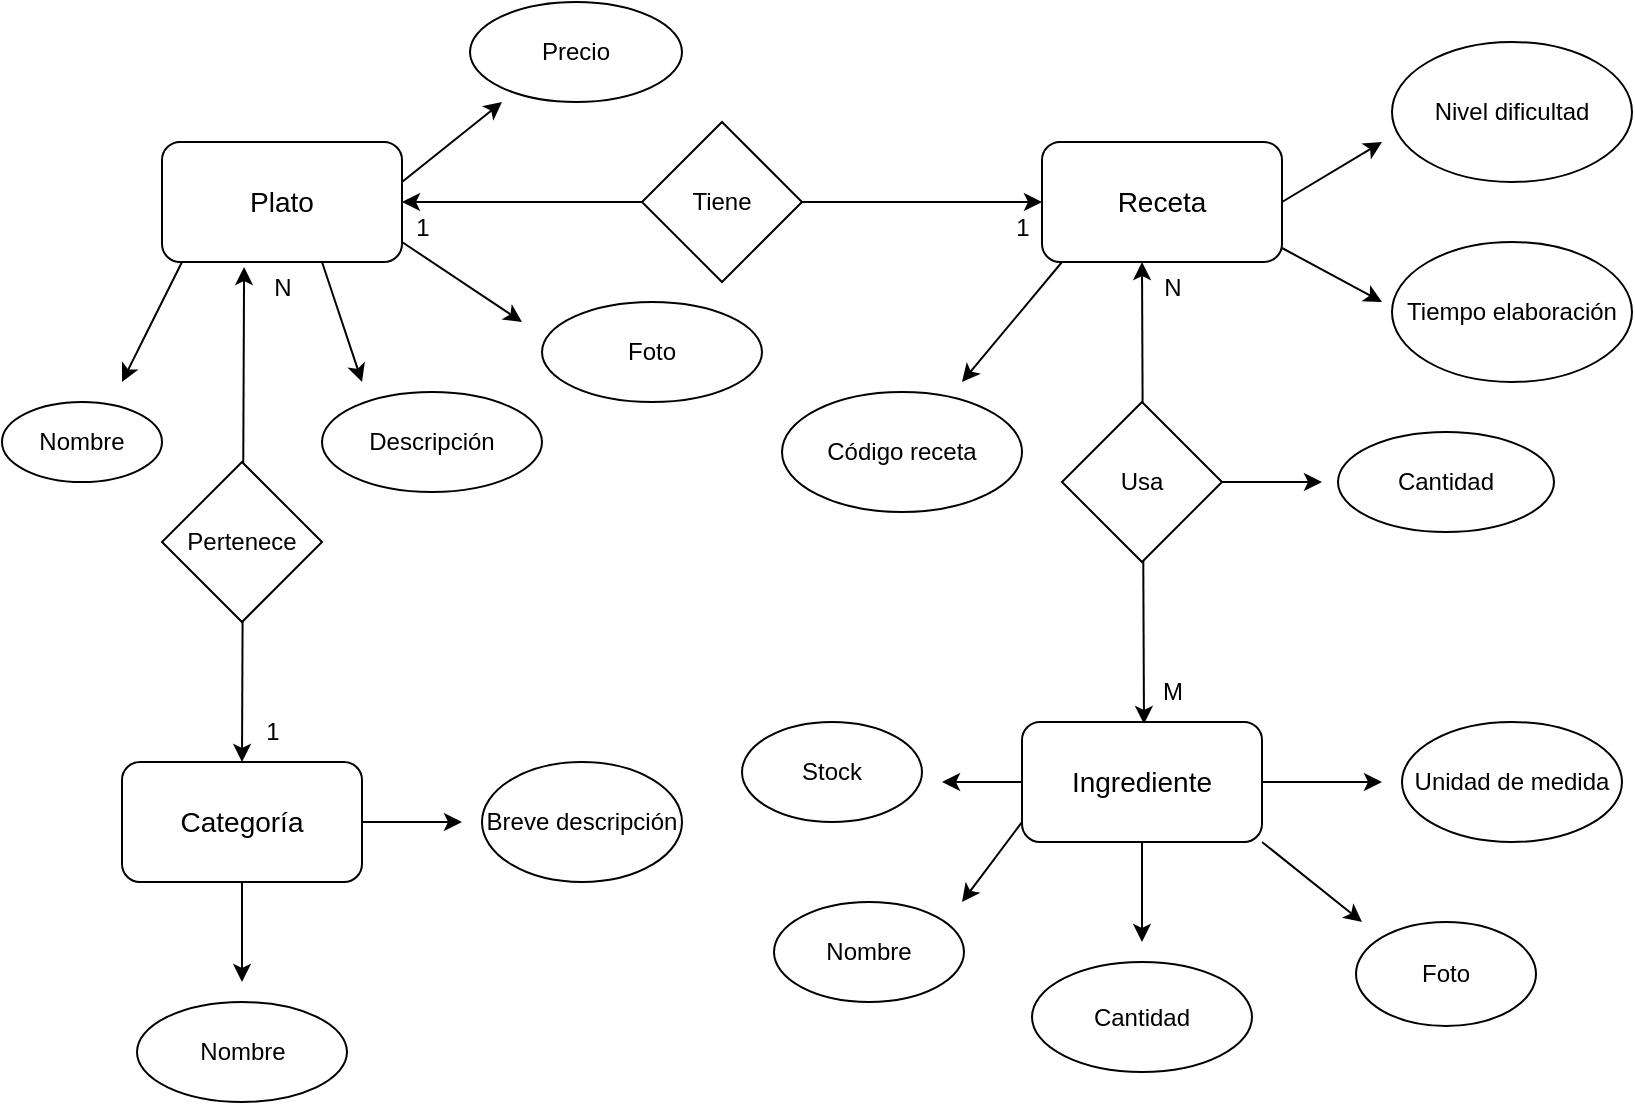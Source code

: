 <mxfile>
    <diagram id="jkbKoabyJfA7_CPRJs8c" name="Page-1">
        <mxGraphModel dx="920" dy="647" grid="1" gridSize="10" guides="1" tooltips="1" connect="1" arrows="1" fold="1" page="1" pageScale="1" pageWidth="827" pageHeight="1169" math="0" shadow="0">
            <root>
                <mxCell id="0"/>
                <mxCell id="1" parent="0"/>
                <mxCell id="2" value="&lt;font style=&quot;font-size: 14px;&quot;&gt;Plato&lt;/font&gt;" style="rounded=1;whiteSpace=wrap;html=1;" vertex="1" parent="1">
                    <mxGeometry x="140" y="90" width="120" height="60" as="geometry"/>
                </mxCell>
                <mxCell id="3" value="" style="endArrow=classic;html=1;" edge="1" parent="1">
                    <mxGeometry width="50" height="50" relative="1" as="geometry">
                        <mxPoint x="150" y="150" as="sourcePoint"/>
                        <mxPoint x="120" y="210" as="targetPoint"/>
                    </mxGeometry>
                </mxCell>
                <mxCell id="4" value="Nombre" style="ellipse;whiteSpace=wrap;html=1;" vertex="1" parent="1">
                    <mxGeometry x="60" y="220" width="80" height="40" as="geometry"/>
                </mxCell>
                <mxCell id="5" value="" style="endArrow=classic;html=1;" edge="1" parent="1">
                    <mxGeometry width="50" height="50" relative="1" as="geometry">
                        <mxPoint x="220" y="150" as="sourcePoint"/>
                        <mxPoint x="240" y="210" as="targetPoint"/>
                    </mxGeometry>
                </mxCell>
                <mxCell id="6" value="Descripción" style="ellipse;whiteSpace=wrap;html=1;" vertex="1" parent="1">
                    <mxGeometry x="220" y="215" width="110" height="50" as="geometry"/>
                </mxCell>
                <mxCell id="7" value="Foto" style="ellipse;whiteSpace=wrap;html=1;" vertex="1" parent="1">
                    <mxGeometry x="330" y="170" width="110" height="50" as="geometry"/>
                </mxCell>
                <mxCell id="8" value="" style="endArrow=classic;html=1;" edge="1" parent="1">
                    <mxGeometry width="50" height="50" relative="1" as="geometry">
                        <mxPoint x="260" y="140" as="sourcePoint"/>
                        <mxPoint x="320" y="180" as="targetPoint"/>
                    </mxGeometry>
                </mxCell>
                <mxCell id="9" value="" style="endArrow=classic;html=1;" edge="1" parent="1">
                    <mxGeometry width="50" height="50" relative="1" as="geometry">
                        <mxPoint x="260" y="110" as="sourcePoint"/>
                        <mxPoint x="310" y="70" as="targetPoint"/>
                    </mxGeometry>
                </mxCell>
                <mxCell id="10" value="Precio" style="ellipse;whiteSpace=wrap;html=1;" vertex="1" parent="1">
                    <mxGeometry x="294" y="20" width="106" height="50" as="geometry"/>
                </mxCell>
                <mxCell id="19" style="edgeStyle=none;html=1;exitX=1;exitY=0.5;exitDx=0;exitDy=0;" edge="1" parent="1" source="11">
                    <mxGeometry relative="1" as="geometry">
                        <mxPoint x="750" y="90" as="targetPoint"/>
                    </mxGeometry>
                </mxCell>
                <mxCell id="11" value="&lt;font style=&quot;font-size: 14px;&quot;&gt;Receta&lt;/font&gt;" style="rounded=1;whiteSpace=wrap;html=1;" vertex="1" parent="1">
                    <mxGeometry x="580" y="90" width="120" height="60" as="geometry"/>
                </mxCell>
                <mxCell id="13" value="" style="endArrow=classic;startArrow=classic;html=1;entryX=0;entryY=0.5;entryDx=0;entryDy=0;exitX=1;exitY=0.5;exitDx=0;exitDy=0;" edge="1" parent="1" source="2" target="11">
                    <mxGeometry width="50" height="50" relative="1" as="geometry">
                        <mxPoint x="336" y="119.5" as="sourcePoint"/>
                        <mxPoint x="560" y="120" as="targetPoint"/>
                    </mxGeometry>
                </mxCell>
                <mxCell id="14" value="" style="endArrow=classic;html=1;" edge="1" parent="1">
                    <mxGeometry width="50" height="50" relative="1" as="geometry">
                        <mxPoint x="590" y="150" as="sourcePoint"/>
                        <mxPoint x="540" y="210" as="targetPoint"/>
                    </mxGeometry>
                </mxCell>
                <mxCell id="15" value="Código receta" style="ellipse;whiteSpace=wrap;html=1;" vertex="1" parent="1">
                    <mxGeometry x="450" y="215" width="120" height="60" as="geometry"/>
                </mxCell>
                <mxCell id="16" value="Tiempo elaboración" style="ellipse;whiteSpace=wrap;html=1;" vertex="1" parent="1">
                    <mxGeometry x="755" y="140" width="120" height="70" as="geometry"/>
                </mxCell>
                <mxCell id="18" value="Nivel dificultad" style="ellipse;whiteSpace=wrap;html=1;" vertex="1" parent="1">
                    <mxGeometry x="755" y="40" width="120" height="70" as="geometry"/>
                </mxCell>
                <mxCell id="20" value="" style="endArrow=classic;startArrow=classic;html=1;exitX=0.033;exitY=1.033;exitDx=0;exitDy=0;exitPerimeter=0;" edge="1" parent="1" source="47">
                    <mxGeometry width="50" height="50" relative="1" as="geometry">
                        <mxPoint x="630" y="215" as="sourcePoint"/>
                        <mxPoint x="630" y="150" as="targetPoint"/>
                        <Array as="points"/>
                    </mxGeometry>
                </mxCell>
                <mxCell id="22" style="edgeStyle=none;html=1;exitX=0.5;exitY=1;exitDx=0;exitDy=0;" edge="1" parent="1" source="21">
                    <mxGeometry relative="1" as="geometry">
                        <mxPoint x="630" y="490" as="targetPoint"/>
                    </mxGeometry>
                </mxCell>
                <mxCell id="24" style="edgeStyle=none;html=1;exitX=1;exitY=0.5;exitDx=0;exitDy=0;" edge="1" parent="1" source="21">
                    <mxGeometry relative="1" as="geometry">
                        <mxPoint x="750" y="410" as="targetPoint"/>
                    </mxGeometry>
                </mxCell>
                <mxCell id="42" style="edgeStyle=none;html=1;exitX=1;exitY=1;exitDx=0;exitDy=0;" edge="1" parent="1" source="21">
                    <mxGeometry relative="1" as="geometry">
                        <mxPoint x="740" y="480" as="targetPoint"/>
                    </mxGeometry>
                </mxCell>
                <mxCell id="44" style="edgeStyle=none;html=1;" edge="1" parent="1" source="21">
                    <mxGeometry relative="1" as="geometry">
                        <mxPoint x="530" y="410" as="targetPoint"/>
                    </mxGeometry>
                </mxCell>
                <mxCell id="21" value="&lt;font style=&quot;font-size: 14px;&quot;&gt;Ingrediente&lt;/font&gt;" style="rounded=1;whiteSpace=wrap;html=1;" vertex="1" parent="1">
                    <mxGeometry x="570" y="380" width="120" height="60" as="geometry"/>
                </mxCell>
                <mxCell id="23" value="Cantidad" style="ellipse;whiteSpace=wrap;html=1;" vertex="1" parent="1">
                    <mxGeometry x="575" y="500" width="110" height="55" as="geometry"/>
                </mxCell>
                <mxCell id="25" value="Unidad de medida" style="ellipse;whiteSpace=wrap;html=1;" vertex="1" parent="1">
                    <mxGeometry x="760" y="380" width="110" height="60" as="geometry"/>
                </mxCell>
                <mxCell id="31" style="edgeStyle=none;html=1;" edge="1" parent="1" source="27">
                    <mxGeometry relative="1" as="geometry">
                        <mxPoint x="180" y="510" as="targetPoint"/>
                    </mxGeometry>
                </mxCell>
                <mxCell id="34" style="edgeStyle=none;html=1;" edge="1" parent="1" source="27">
                    <mxGeometry relative="1" as="geometry">
                        <mxPoint x="290" y="430" as="targetPoint"/>
                    </mxGeometry>
                </mxCell>
                <mxCell id="27" value="&lt;font style=&quot;font-size: 14px;&quot;&gt;Categoría&lt;/font&gt;" style="rounded=1;whiteSpace=wrap;html=1;" vertex="1" parent="1">
                    <mxGeometry x="120" y="400" width="120" height="60" as="geometry"/>
                </mxCell>
                <mxCell id="29" value="" style="endArrow=classic;startArrow=classic;html=1;exitX=0.5;exitY=0;exitDx=0;exitDy=0;entryX=0.342;entryY=1.042;entryDx=0;entryDy=0;entryPerimeter=0;" edge="1" parent="1" source="27" target="2">
                    <mxGeometry width="50" height="50" relative="1" as="geometry">
                        <mxPoint x="180" y="400" as="sourcePoint"/>
                        <mxPoint x="180" y="330" as="targetPoint"/>
                    </mxGeometry>
                </mxCell>
                <mxCell id="30" value="Pertenece" style="rhombus;whiteSpace=wrap;html=1;" vertex="1" parent="1">
                    <mxGeometry x="140" y="250" width="80" height="80" as="geometry"/>
                </mxCell>
                <mxCell id="32" value="Nombre" style="ellipse;whiteSpace=wrap;html=1;" vertex="1" parent="1">
                    <mxGeometry x="127.5" y="520" width="105" height="50" as="geometry"/>
                </mxCell>
                <mxCell id="35" value="Breve descripción" style="ellipse;whiteSpace=wrap;html=1;" vertex="1" parent="1">
                    <mxGeometry x="300" y="400" width="100" height="60" as="geometry"/>
                </mxCell>
                <mxCell id="36" value="1" style="text;html=1;align=center;verticalAlign=middle;resizable=0;points=[];autosize=1;strokeColor=none;fillColor=none;" vertex="1" parent="1">
                    <mxGeometry x="180" y="370" width="30" height="30" as="geometry"/>
                </mxCell>
                <mxCell id="37" value="N" style="text;html=1;align=center;verticalAlign=middle;resizable=0;points=[];autosize=1;strokeColor=none;fillColor=none;" vertex="1" parent="1">
                    <mxGeometry x="185" y="148" width="30" height="30" as="geometry"/>
                </mxCell>
                <mxCell id="38" value="1" style="text;html=1;align=center;verticalAlign=middle;resizable=0;points=[];autosize=1;strokeColor=none;fillColor=none;" vertex="1" parent="1">
                    <mxGeometry x="255" y="118" width="30" height="30" as="geometry"/>
                </mxCell>
                <mxCell id="39" value="1" style="text;html=1;align=center;verticalAlign=middle;resizable=0;points=[];autosize=1;strokeColor=none;fillColor=none;" vertex="1" parent="1">
                    <mxGeometry x="555" y="118" width="30" height="30" as="geometry"/>
                </mxCell>
                <mxCell id="40" value="" style="endArrow=classic;html=1;" edge="1" parent="1">
                    <mxGeometry width="50" height="50" relative="1" as="geometry">
                        <mxPoint x="570" y="430" as="sourcePoint"/>
                        <mxPoint x="540" y="470" as="targetPoint"/>
                    </mxGeometry>
                </mxCell>
                <mxCell id="41" value="Nombre" style="ellipse;whiteSpace=wrap;html=1;" vertex="1" parent="1">
                    <mxGeometry x="446" y="470" width="95" height="50" as="geometry"/>
                </mxCell>
                <mxCell id="43" value="Foto" style="ellipse;whiteSpace=wrap;html=1;" vertex="1" parent="1">
                    <mxGeometry x="737" y="480" width="90" height="52" as="geometry"/>
                </mxCell>
                <mxCell id="45" value="Stock" style="ellipse;whiteSpace=wrap;html=1;" vertex="1" parent="1">
                    <mxGeometry x="430" y="380" width="90" height="50" as="geometry"/>
                </mxCell>
                <mxCell id="46" value="N" style="text;html=1;align=center;verticalAlign=middle;resizable=0;points=[];autosize=1;strokeColor=none;fillColor=none;" vertex="1" parent="1">
                    <mxGeometry x="630" y="148" width="30" height="30" as="geometry"/>
                </mxCell>
                <mxCell id="47" value="M" style="text;html=1;align=center;verticalAlign=middle;resizable=0;points=[];autosize=1;strokeColor=none;fillColor=none;" vertex="1" parent="1">
                    <mxGeometry x="630" y="350" width="30" height="30" as="geometry"/>
                </mxCell>
                <mxCell id="48" value="Tiene" style="rhombus;whiteSpace=wrap;html=1;" vertex="1" parent="1">
                    <mxGeometry x="380" y="80" width="80" height="80" as="geometry"/>
                </mxCell>
                <mxCell id="52" style="edgeStyle=none;html=1;exitX=1;exitY=0.5;exitDx=0;exitDy=0;" edge="1" parent="1" source="51">
                    <mxGeometry relative="1" as="geometry">
                        <mxPoint x="720" y="260" as="targetPoint"/>
                    </mxGeometry>
                </mxCell>
                <mxCell id="51" value="Usa" style="rhombus;whiteSpace=wrap;html=1;" vertex="1" parent="1">
                    <mxGeometry x="590" y="220" width="80" height="80" as="geometry"/>
                </mxCell>
                <mxCell id="53" value="" style="endArrow=classic;html=1;" edge="1" parent="1">
                    <mxGeometry width="50" height="50" relative="1" as="geometry">
                        <mxPoint x="700" y="143" as="sourcePoint"/>
                        <mxPoint x="750" y="170" as="targetPoint"/>
                    </mxGeometry>
                </mxCell>
                <mxCell id="54" value="Cantidad" style="ellipse;whiteSpace=wrap;html=1;" vertex="1" parent="1">
                    <mxGeometry x="728" y="235" width="108" height="50" as="geometry"/>
                </mxCell>
            </root>
        </mxGraphModel>
    </diagram>
</mxfile>